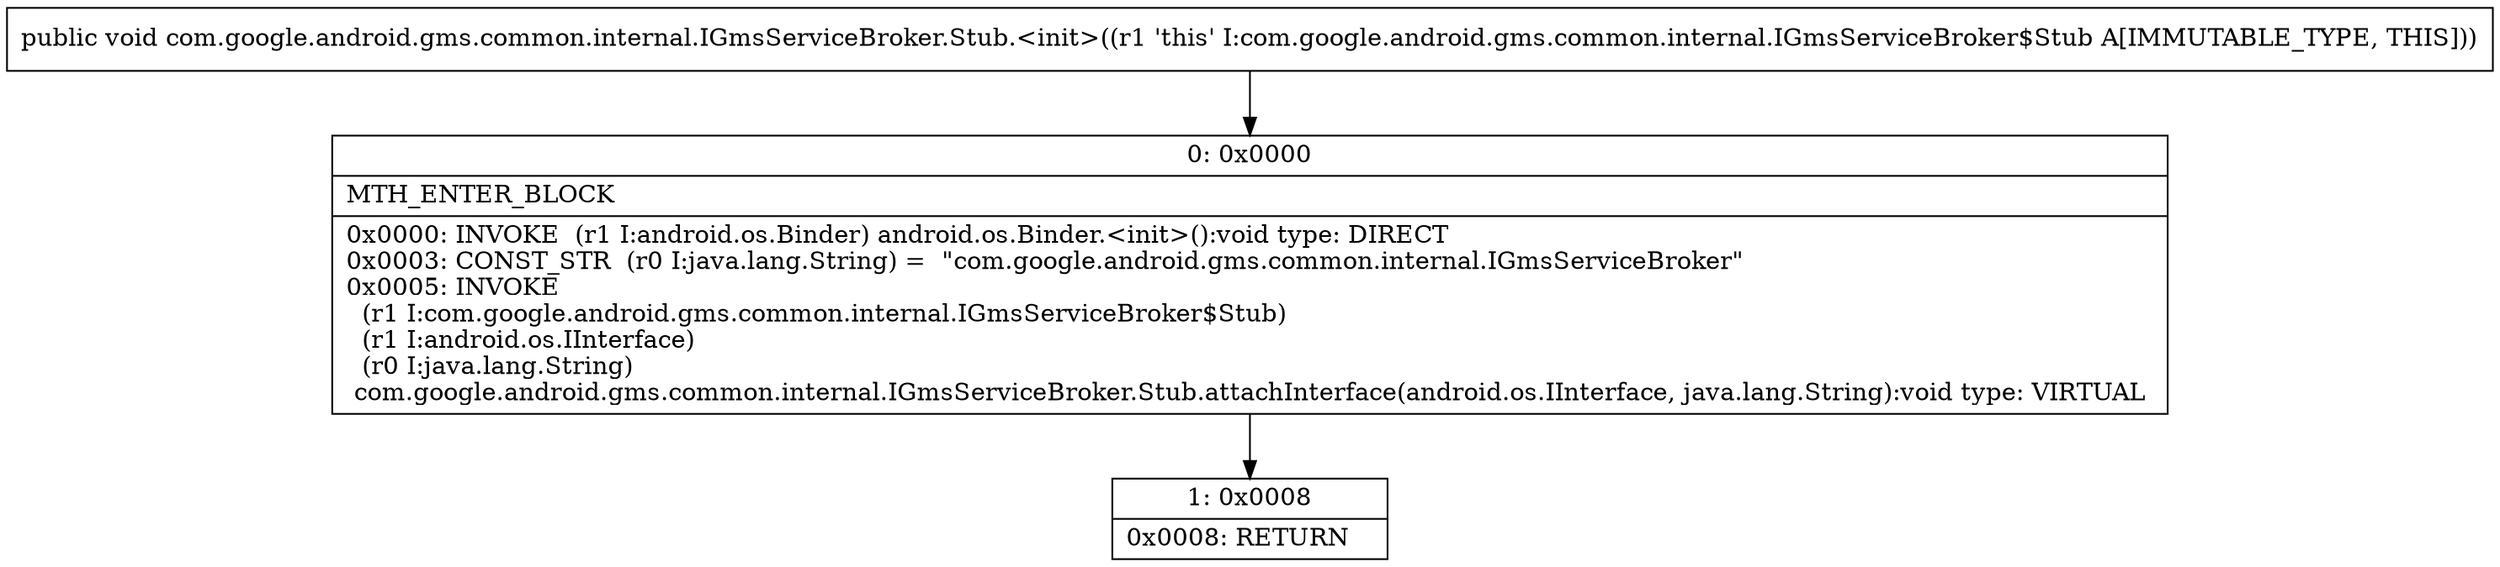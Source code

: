 digraph "CFG forcom.google.android.gms.common.internal.IGmsServiceBroker.Stub.\<init\>()V" {
Node_0 [shape=record,label="{0\:\ 0x0000|MTH_ENTER_BLOCK\l|0x0000: INVOKE  (r1 I:android.os.Binder) android.os.Binder.\<init\>():void type: DIRECT \l0x0003: CONST_STR  (r0 I:java.lang.String) =  \"com.google.android.gms.common.internal.IGmsServiceBroker\" \l0x0005: INVOKE  \l  (r1 I:com.google.android.gms.common.internal.IGmsServiceBroker$Stub)\l  (r1 I:android.os.IInterface)\l  (r0 I:java.lang.String)\l com.google.android.gms.common.internal.IGmsServiceBroker.Stub.attachInterface(android.os.IInterface, java.lang.String):void type: VIRTUAL \l}"];
Node_1 [shape=record,label="{1\:\ 0x0008|0x0008: RETURN   \l}"];
MethodNode[shape=record,label="{public void com.google.android.gms.common.internal.IGmsServiceBroker.Stub.\<init\>((r1 'this' I:com.google.android.gms.common.internal.IGmsServiceBroker$Stub A[IMMUTABLE_TYPE, THIS])) }"];
MethodNode -> Node_0;
Node_0 -> Node_1;
}

